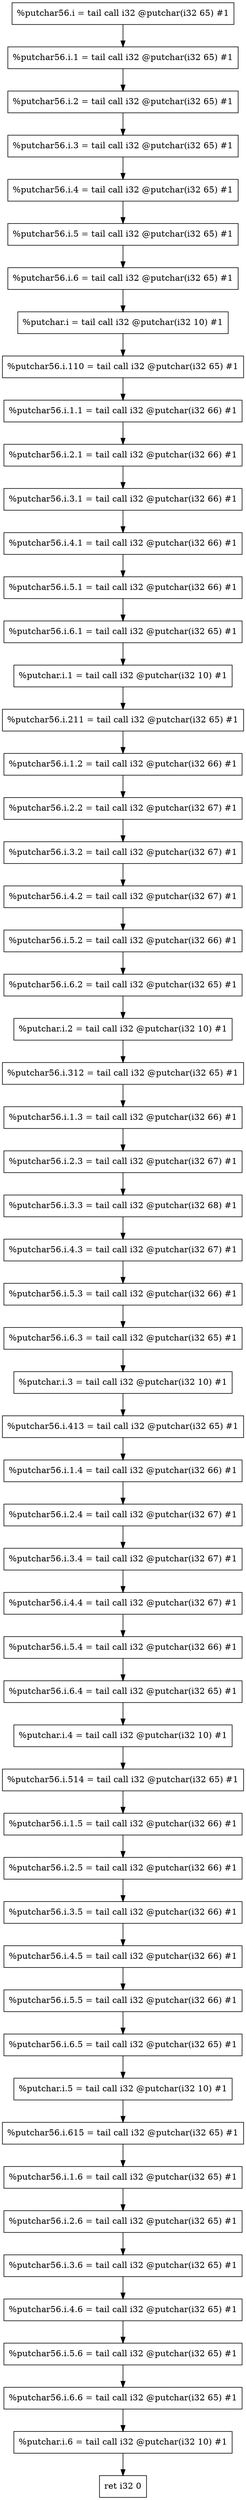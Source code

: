digraph "CDFG for'main' function" {
	Node0x5565e63ebe00[shape=record, label="  %putchar56.i = tail call i32 @putchar(i32 65) #1"]
	Node0x5565e63ebf20[shape=record, label="  %putchar56.i.1 = tail call i32 @putchar(i32 65) #1"]
	Node0x5565e63ec040[shape=record, label="  %putchar56.i.2 = tail call i32 @putchar(i32 65) #1"]
	Node0x5565e63ec160[shape=record, label="  %putchar56.i.3 = tail call i32 @putchar(i32 65) #1"]
	Node0x5565e63ec280[shape=record, label="  %putchar56.i.4 = tail call i32 @putchar(i32 65) #1"]
	Node0x5565e63ec3a0[shape=record, label="  %putchar56.i.5 = tail call i32 @putchar(i32 65) #1"]
	Node0x5565e63ec4c0[shape=record, label="  %putchar56.i.6 = tail call i32 @putchar(i32 65) #1"]
	Node0x5565e63ec5e0[shape=record, label="  %putchar.i = tail call i32 @putchar(i32 10) #1"]
	Node0x5565e63ec700[shape=record, label="  %putchar56.i.110 = tail call i32 @putchar(i32 65) #1"]
	Node0x5565e63ec850[shape=record, label="  %putchar56.i.1.1 = tail call i32 @putchar(i32 66) #1"]
	Node0x5565e63ec970[shape=record, label="  %putchar56.i.2.1 = tail call i32 @putchar(i32 66) #1"]
	Node0x5565e63eca90[shape=record, label="  %putchar56.i.3.1 = tail call i32 @putchar(i32 66) #1"]
	Node0x5565e63ecd50[shape=record, label="  %putchar56.i.4.1 = tail call i32 @putchar(i32 66) #1"]
	Node0x5565e63ece70[shape=record, label="  %putchar56.i.5.1 = tail call i32 @putchar(i32 66) #1"]
	Node0x5565e63ecf90[shape=record, label="  %putchar56.i.6.1 = tail call i32 @putchar(i32 65) #1"]
	Node0x5565e63e8680[shape=record, label="  %putchar.i.1 = tail call i32 @putchar(i32 10) #1"]
	Node0x5565e63e87a0[shape=record, label="  %putchar56.i.211 = tail call i32 @putchar(i32 65) #1"]
	Node0x5565e63e88c0[shape=record, label="  %putchar56.i.1.2 = tail call i32 @putchar(i32 66) #1"]
	Node0x5565e63e8a10[shape=record, label="  %putchar56.i.2.2 = tail call i32 @putchar(i32 67) #1"]
	Node0x5565e63e8b30[shape=record, label="  %putchar56.i.3.2 = tail call i32 @putchar(i32 67) #1"]
	Node0x5565e63e8c50[shape=record, label="  %putchar56.i.4.2 = tail call i32 @putchar(i32 67) #1"]
	Node0x5565e63e8d70[shape=record, label="  %putchar56.i.5.2 = tail call i32 @putchar(i32 66) #1"]
	Node0x5565e63ee0c0[shape=record, label="  %putchar56.i.6.2 = tail call i32 @putchar(i32 65) #1"]
	Node0x5565e63ee1e0[shape=record, label="  %putchar.i.2 = tail call i32 @putchar(i32 10) #1"]
	Node0x5565e63ee620[shape=record, label="  %putchar56.i.312 = tail call i32 @putchar(i32 65) #1"]
	Node0x5565e63ee740[shape=record, label="  %putchar56.i.1.3 = tail call i32 @putchar(i32 66) #1"]
	Node0x5565e63ee860[shape=record, label="  %putchar56.i.2.3 = tail call i32 @putchar(i32 67) #1"]
	Node0x5565e63ee9b0[shape=record, label="  %putchar56.i.3.3 = tail call i32 @putchar(i32 68) #1"]
	Node0x5565e63eead0[shape=record, label="  %putchar56.i.4.3 = tail call i32 @putchar(i32 67) #1"]
	Node0x5565e63eebf0[shape=record, label="  %putchar56.i.5.3 = tail call i32 @putchar(i32 66) #1"]
	Node0x5565e63eed10[shape=record, label="  %putchar56.i.6.3 = tail call i32 @putchar(i32 65) #1"]
	Node0x5565e63eee30[shape=record, label="  %putchar.i.3 = tail call i32 @putchar(i32 10) #1"]
	Node0x5565e63eef50[shape=record, label="  %putchar56.i.413 = tail call i32 @putchar(i32 65) #1"]
	Node0x5565e63ef070[shape=record, label="  %putchar56.i.1.4 = tail call i32 @putchar(i32 66) #1"]
	Node0x5565e63ef190[shape=record, label="  %putchar56.i.2.4 = tail call i32 @putchar(i32 67) #1"]
	Node0x5565e63ef2b0[shape=record, label="  %putchar56.i.3.4 = tail call i32 @putchar(i32 67) #1"]
	Node0x5565e63ef3d0[shape=record, label="  %putchar56.i.4.4 = tail call i32 @putchar(i32 67) #1"]
	Node0x5565e63ef4f0[shape=record, label="  %putchar56.i.5.4 = tail call i32 @putchar(i32 66) #1"]
	Node0x5565e63ef610[shape=record, label="  %putchar56.i.6.4 = tail call i32 @putchar(i32 65) #1"]
	Node0x5565e63ef730[shape=record, label="  %putchar.i.4 = tail call i32 @putchar(i32 10) #1"]
	Node0x5565e63ef850[shape=record, label="  %putchar56.i.514 = tail call i32 @putchar(i32 65) #1"]
	Node0x5565e63ef970[shape=record, label="  %putchar56.i.1.5 = tail call i32 @putchar(i32 66) #1"]
	Node0x5565e63efa90[shape=record, label="  %putchar56.i.2.5 = tail call i32 @putchar(i32 66) #1"]
	Node0x5565e63efbb0[shape=record, label="  %putchar56.i.3.5 = tail call i32 @putchar(i32 66) #1"]
	Node0x5565e63efcd0[shape=record, label="  %putchar56.i.4.5 = tail call i32 @putchar(i32 66) #1"]
	Node0x5565e63efdf0[shape=record, label="  %putchar56.i.5.5 = tail call i32 @putchar(i32 66) #1"]
	Node0x5565e63eff10[shape=record, label="  %putchar56.i.6.5 = tail call i32 @putchar(i32 65) #1"]
	Node0x5565e63f0030[shape=record, label="  %putchar.i.5 = tail call i32 @putchar(i32 10) #1"]
	Node0x5565e63f0770[shape=record, label="  %putchar56.i.615 = tail call i32 @putchar(i32 65) #1"]
	Node0x5565e63f0890[shape=record, label="  %putchar56.i.1.6 = tail call i32 @putchar(i32 65) #1"]
	Node0x5565e63f09b0[shape=record, label="  %putchar56.i.2.6 = tail call i32 @putchar(i32 65) #1"]
	Node0x5565e63f0ad0[shape=record, label="  %putchar56.i.3.6 = tail call i32 @putchar(i32 65) #1"]
	Node0x5565e63f0bf0[shape=record, label="  %putchar56.i.4.6 = tail call i32 @putchar(i32 65) #1"]
	Node0x5565e63f0d10[shape=record, label="  %putchar56.i.5.6 = tail call i32 @putchar(i32 65) #1"]
	Node0x5565e63f0e30[shape=record, label="  %putchar56.i.6.6 = tail call i32 @putchar(i32 65) #1"]
	Node0x5565e63f0f50[shape=record, label="  %putchar.i.6 = tail call i32 @putchar(i32 10) #1"]
	Node0x5565e63e78a8[shape=record, label="  ret i32 0"]
	Node0x5565e63ebe00 -> Node0x5565e63ebf20
	Node0x5565e63ebf20 -> Node0x5565e63ec040
	Node0x5565e63ec040 -> Node0x5565e63ec160
	Node0x5565e63ec160 -> Node0x5565e63ec280
	Node0x5565e63ec280 -> Node0x5565e63ec3a0
	Node0x5565e63ec3a0 -> Node0x5565e63ec4c0
	Node0x5565e63ec4c0 -> Node0x5565e63ec5e0
	Node0x5565e63ec5e0 -> Node0x5565e63ec700
	Node0x5565e63ec700 -> Node0x5565e63ec850
	Node0x5565e63ec850 -> Node0x5565e63ec970
	Node0x5565e63ec970 -> Node0x5565e63eca90
	Node0x5565e63eca90 -> Node0x5565e63ecd50
	Node0x5565e63ecd50 -> Node0x5565e63ece70
	Node0x5565e63ece70 -> Node0x5565e63ecf90
	Node0x5565e63ecf90 -> Node0x5565e63e8680
	Node0x5565e63e8680 -> Node0x5565e63e87a0
	Node0x5565e63e87a0 -> Node0x5565e63e88c0
	Node0x5565e63e88c0 -> Node0x5565e63e8a10
	Node0x5565e63e8a10 -> Node0x5565e63e8b30
	Node0x5565e63e8b30 -> Node0x5565e63e8c50
	Node0x5565e63e8c50 -> Node0x5565e63e8d70
	Node0x5565e63e8d70 -> Node0x5565e63ee0c0
	Node0x5565e63ee0c0 -> Node0x5565e63ee1e0
	Node0x5565e63ee1e0 -> Node0x5565e63ee620
	Node0x5565e63ee620 -> Node0x5565e63ee740
	Node0x5565e63ee740 -> Node0x5565e63ee860
	Node0x5565e63ee860 -> Node0x5565e63ee9b0
	Node0x5565e63ee9b0 -> Node0x5565e63eead0
	Node0x5565e63eead0 -> Node0x5565e63eebf0
	Node0x5565e63eebf0 -> Node0x5565e63eed10
	Node0x5565e63eed10 -> Node0x5565e63eee30
	Node0x5565e63eee30 -> Node0x5565e63eef50
	Node0x5565e63eef50 -> Node0x5565e63ef070
	Node0x5565e63ef070 -> Node0x5565e63ef190
	Node0x5565e63ef190 -> Node0x5565e63ef2b0
	Node0x5565e63ef2b0 -> Node0x5565e63ef3d0
	Node0x5565e63ef3d0 -> Node0x5565e63ef4f0
	Node0x5565e63ef4f0 -> Node0x5565e63ef610
	Node0x5565e63ef610 -> Node0x5565e63ef730
	Node0x5565e63ef730 -> Node0x5565e63ef850
	Node0x5565e63ef850 -> Node0x5565e63ef970
	Node0x5565e63ef970 -> Node0x5565e63efa90
	Node0x5565e63efa90 -> Node0x5565e63efbb0
	Node0x5565e63efbb0 -> Node0x5565e63efcd0
	Node0x5565e63efcd0 -> Node0x5565e63efdf0
	Node0x5565e63efdf0 -> Node0x5565e63eff10
	Node0x5565e63eff10 -> Node0x5565e63f0030
	Node0x5565e63f0030 -> Node0x5565e63f0770
	Node0x5565e63f0770 -> Node0x5565e63f0890
	Node0x5565e63f0890 -> Node0x5565e63f09b0
	Node0x5565e63f09b0 -> Node0x5565e63f0ad0
	Node0x5565e63f0ad0 -> Node0x5565e63f0bf0
	Node0x5565e63f0bf0 -> Node0x5565e63f0d10
	Node0x5565e63f0d10 -> Node0x5565e63f0e30
	Node0x5565e63f0e30 -> Node0x5565e63f0f50
	Node0x5565e63f0f50 -> Node0x5565e63e78a8
edge [color=red]
}

